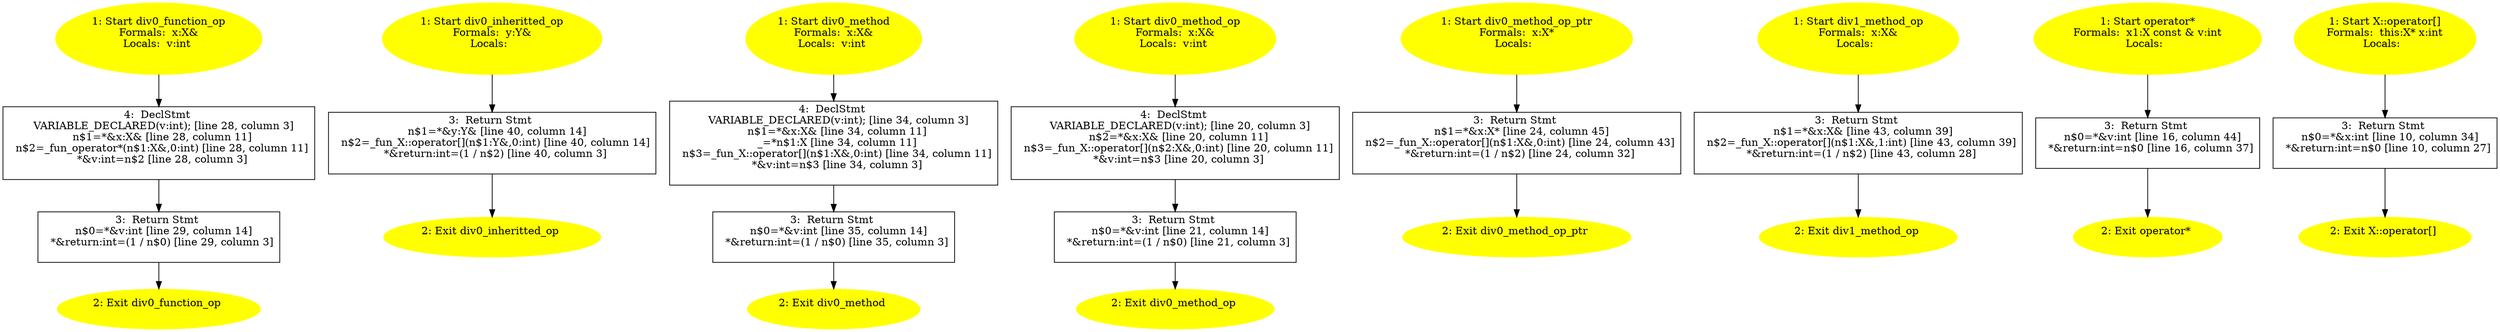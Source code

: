 /* @generated */
digraph cfg {
"div0_function_op#6873855268879531342.84fad54736dded19eef101141599a76d_1" [label="1: Start div0_function_op\nFormals:  x:X&\nLocals:  v:int \n  " color=yellow style=filled]
	

	 "div0_function_op#6873855268879531342.84fad54736dded19eef101141599a76d_1" -> "div0_function_op#6873855268879531342.84fad54736dded19eef101141599a76d_4" ;
"div0_function_op#6873855268879531342.84fad54736dded19eef101141599a76d_2" [label="2: Exit div0_function_op \n  " color=yellow style=filled]
	

"div0_function_op#6873855268879531342.84fad54736dded19eef101141599a76d_3" [label="3:  Return Stmt \n   n$0=*&v:int [line 29, column 14]\n  *&return:int=(1 / n$0) [line 29, column 3]\n " shape="box"]
	

	 "div0_function_op#6873855268879531342.84fad54736dded19eef101141599a76d_3" -> "div0_function_op#6873855268879531342.84fad54736dded19eef101141599a76d_2" ;
"div0_function_op#6873855268879531342.84fad54736dded19eef101141599a76d_4" [label="4:  DeclStmt \n   VARIABLE_DECLARED(v:int); [line 28, column 3]\n  n$1=*&x:X& [line 28, column 11]\n  n$2=_fun_operator*(n$1:X&,0:int) [line 28, column 11]\n  *&v:int=n$2 [line 28, column 3]\n " shape="box"]
	

	 "div0_function_op#6873855268879531342.84fad54736dded19eef101141599a76d_4" -> "div0_function_op#6873855268879531342.84fad54736dded19eef101141599a76d_3" ;
"div0_inheritted_op#3897716987010755035.349c69d7e8317217b8bcc1ac60f4e8bb_1" [label="1: Start div0_inheritted_op\nFormals:  y:Y&\nLocals:  \n  " color=yellow style=filled]
	

	 "div0_inheritted_op#3897716987010755035.349c69d7e8317217b8bcc1ac60f4e8bb_1" -> "div0_inheritted_op#3897716987010755035.349c69d7e8317217b8bcc1ac60f4e8bb_3" ;
"div0_inheritted_op#3897716987010755035.349c69d7e8317217b8bcc1ac60f4e8bb_2" [label="2: Exit div0_inheritted_op \n  " color=yellow style=filled]
	

"div0_inheritted_op#3897716987010755035.349c69d7e8317217b8bcc1ac60f4e8bb_3" [label="3:  Return Stmt \n   n$1=*&y:Y& [line 40, column 14]\n  n$2=_fun_X::operator[](n$1:Y&,0:int) [line 40, column 14]\n  *&return:int=(1 / n$2) [line 40, column 3]\n " shape="box"]
	

	 "div0_inheritted_op#3897716987010755035.349c69d7e8317217b8bcc1ac60f4e8bb_3" -> "div0_inheritted_op#3897716987010755035.349c69d7e8317217b8bcc1ac60f4e8bb_2" ;
"div0_method#3394285867487200768.d62d68147390fdf119b5094668c7a05c_1" [label="1: Start div0_method\nFormals:  x:X&\nLocals:  v:int \n  " color=yellow style=filled]
	

	 "div0_method#3394285867487200768.d62d68147390fdf119b5094668c7a05c_1" -> "div0_method#3394285867487200768.d62d68147390fdf119b5094668c7a05c_4" ;
"div0_method#3394285867487200768.d62d68147390fdf119b5094668c7a05c_2" [label="2: Exit div0_method \n  " color=yellow style=filled]
	

"div0_method#3394285867487200768.d62d68147390fdf119b5094668c7a05c_3" [label="3:  Return Stmt \n   n$0=*&v:int [line 35, column 14]\n  *&return:int=(1 / n$0) [line 35, column 3]\n " shape="box"]
	

	 "div0_method#3394285867487200768.d62d68147390fdf119b5094668c7a05c_3" -> "div0_method#3394285867487200768.d62d68147390fdf119b5094668c7a05c_2" ;
"div0_method#3394285867487200768.d62d68147390fdf119b5094668c7a05c_4" [label="4:  DeclStmt \n   VARIABLE_DECLARED(v:int); [line 34, column 3]\n  n$1=*&x:X& [line 34, column 11]\n  _=*n$1:X [line 34, column 11]\n  n$3=_fun_X::operator[](n$1:X&,0:int) [line 34, column 11]\n  *&v:int=n$3 [line 34, column 3]\n " shape="box"]
	

	 "div0_method#3394285867487200768.d62d68147390fdf119b5094668c7a05c_4" -> "div0_method#3394285867487200768.d62d68147390fdf119b5094668c7a05c_3" ;
"div0_method_op#16458634010327501325.9f8c8af0fef3459b668ce9bd6f32558b_1" [label="1: Start div0_method_op\nFormals:  x:X&\nLocals:  v:int \n  " color=yellow style=filled]
	

	 "div0_method_op#16458634010327501325.9f8c8af0fef3459b668ce9bd6f32558b_1" -> "div0_method_op#16458634010327501325.9f8c8af0fef3459b668ce9bd6f32558b_4" ;
"div0_method_op#16458634010327501325.9f8c8af0fef3459b668ce9bd6f32558b_2" [label="2: Exit div0_method_op \n  " color=yellow style=filled]
	

"div0_method_op#16458634010327501325.9f8c8af0fef3459b668ce9bd6f32558b_3" [label="3:  Return Stmt \n   n$0=*&v:int [line 21, column 14]\n  *&return:int=(1 / n$0) [line 21, column 3]\n " shape="box"]
	

	 "div0_method_op#16458634010327501325.9f8c8af0fef3459b668ce9bd6f32558b_3" -> "div0_method_op#16458634010327501325.9f8c8af0fef3459b668ce9bd6f32558b_2" ;
"div0_method_op#16458634010327501325.9f8c8af0fef3459b668ce9bd6f32558b_4" [label="4:  DeclStmt \n   VARIABLE_DECLARED(v:int); [line 20, column 3]\n  n$2=*&x:X& [line 20, column 11]\n  n$3=_fun_X::operator[](n$2:X&,0:int) [line 20, column 11]\n  *&v:int=n$3 [line 20, column 3]\n " shape="box"]
	

	 "div0_method_op#16458634010327501325.9f8c8af0fef3459b668ce9bd6f32558b_4" -> "div0_method_op#16458634010327501325.9f8c8af0fef3459b668ce9bd6f32558b_3" ;
"div0_method_op_ptr(class X)#10912550985860444792.208aa82119402d74edf40f4f285108ee_1" [label="1: Start div0_method_op_ptr\nFormals:  x:X*\nLocals:  \n  " color=yellow style=filled]
	

	 "div0_method_op_ptr(class X)#10912550985860444792.208aa82119402d74edf40f4f285108ee_1" -> "div0_method_op_ptr(class X)#10912550985860444792.208aa82119402d74edf40f4f285108ee_3" ;
"div0_method_op_ptr(class X)#10912550985860444792.208aa82119402d74edf40f4f285108ee_2" [label="2: Exit div0_method_op_ptr \n  " color=yellow style=filled]
	

"div0_method_op_ptr(class X)#10912550985860444792.208aa82119402d74edf40f4f285108ee_3" [label="3:  Return Stmt \n   n$1=*&x:X* [line 24, column 45]\n  n$2=_fun_X::operator[](n$1:X&,0:int) [line 24, column 43]\n  *&return:int=(1 / n$2) [line 24, column 32]\n " shape="box"]
	

	 "div0_method_op_ptr(class X)#10912550985860444792.208aa82119402d74edf40f4f285108ee_3" -> "div0_method_op_ptr(class X)#10912550985860444792.208aa82119402d74edf40f4f285108ee_2" ;
"div1_method_op#5439663249593761892.a2cc6fb171f5c009c72f5f33927b41f0_1" [label="1: Start div1_method_op\nFormals:  x:X&\nLocals:  \n  " color=yellow style=filled]
	

	 "div1_method_op#5439663249593761892.a2cc6fb171f5c009c72f5f33927b41f0_1" -> "div1_method_op#5439663249593761892.a2cc6fb171f5c009c72f5f33927b41f0_3" ;
"div1_method_op#5439663249593761892.a2cc6fb171f5c009c72f5f33927b41f0_2" [label="2: Exit div1_method_op \n  " color=yellow style=filled]
	

"div1_method_op#5439663249593761892.a2cc6fb171f5c009c72f5f33927b41f0_3" [label="3:  Return Stmt \n   n$1=*&x:X& [line 43, column 39]\n  n$2=_fun_X::operator[](n$1:X&,1:int) [line 43, column 39]\n  *&return:int=(1 / n$2) [line 43, column 28]\n " shape="box"]
	

	 "div1_method_op#5439663249593761892.a2cc6fb171f5c009c72f5f33927b41f0_3" -> "div1_method_op#5439663249593761892.a2cc6fb171f5c009c72f5f33927b41f0_2" ;
"operator*#4316404986835462590.093a55f98689434d1f9613fa50369af8_1" [label="1: Start operator*\nFormals:  x1:X const & v:int\nLocals:  \n  " color=yellow style=filled]
	

	 "operator*#4316404986835462590.093a55f98689434d1f9613fa50369af8_1" -> "operator*#4316404986835462590.093a55f98689434d1f9613fa50369af8_3" ;
"operator*#4316404986835462590.093a55f98689434d1f9613fa50369af8_2" [label="2: Exit operator* \n  " color=yellow style=filled]
	

"operator*#4316404986835462590.093a55f98689434d1f9613fa50369af8_3" [label="3:  Return Stmt \n   n$0=*&v:int [line 16, column 44]\n  *&return:int=n$0 [line 16, column 37]\n " shape="box"]
	

	 "operator*#4316404986835462590.093a55f98689434d1f9613fa50369af8_3" -> "operator*#4316404986835462590.093a55f98689434d1f9613fa50369af8_2" ;
"operator[]#X#(3980843005732688320).87f471ecf13fcbe94f2fb145dcf9a072_1" [label="1: Start X::operator[]\nFormals:  this:X* x:int\nLocals:  \n  " color=yellow style=filled]
	

	 "operator[]#X#(3980843005732688320).87f471ecf13fcbe94f2fb145dcf9a072_1" -> "operator[]#X#(3980843005732688320).87f471ecf13fcbe94f2fb145dcf9a072_3" ;
"operator[]#X#(3980843005732688320).87f471ecf13fcbe94f2fb145dcf9a072_2" [label="2: Exit X::operator[] \n  " color=yellow style=filled]
	

"operator[]#X#(3980843005732688320).87f471ecf13fcbe94f2fb145dcf9a072_3" [label="3:  Return Stmt \n   n$0=*&x:int [line 10, column 34]\n  *&return:int=n$0 [line 10, column 27]\n " shape="box"]
	

	 "operator[]#X#(3980843005732688320).87f471ecf13fcbe94f2fb145dcf9a072_3" -> "operator[]#X#(3980843005732688320).87f471ecf13fcbe94f2fb145dcf9a072_2" ;
}
